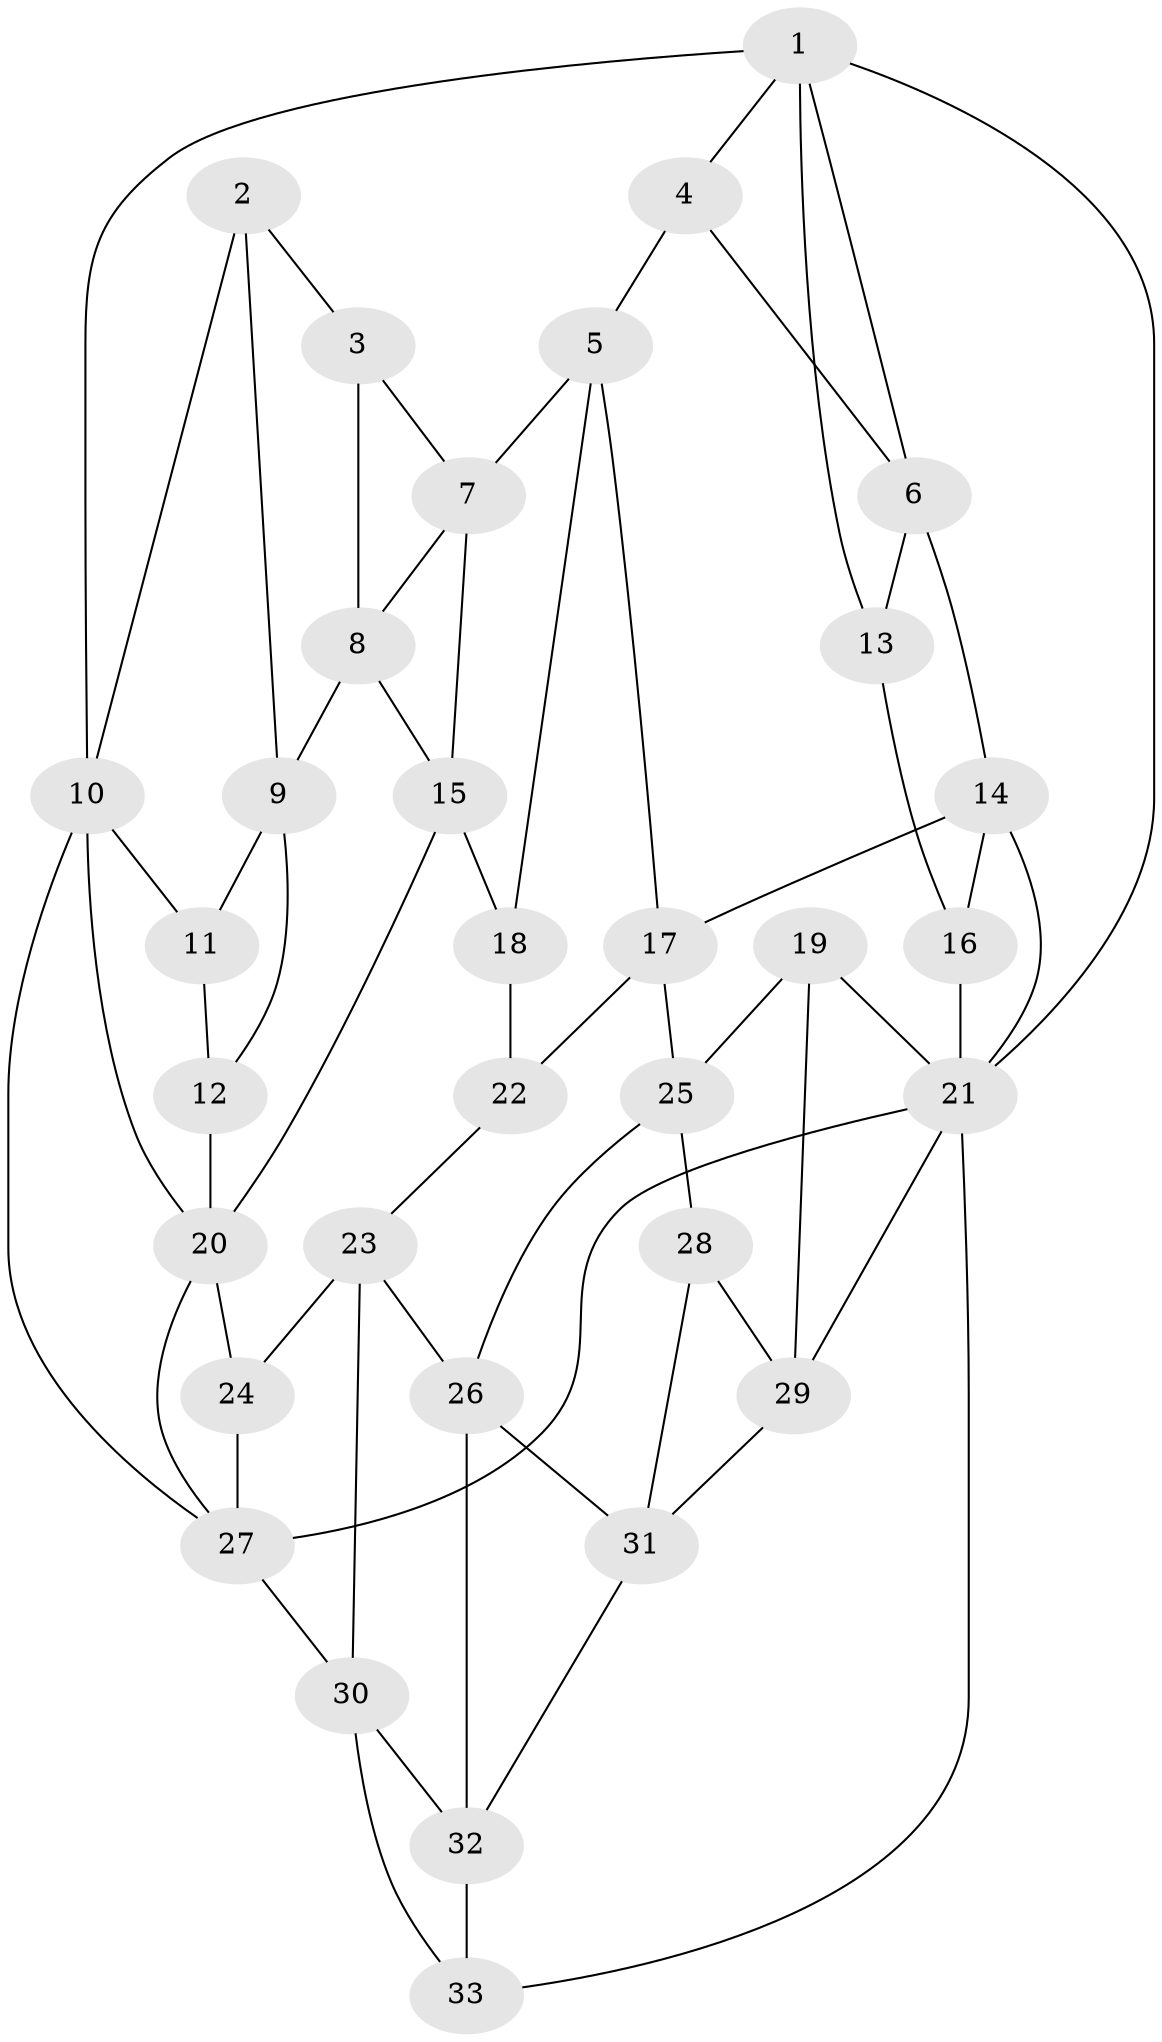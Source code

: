 // original degree distribution, {3: 0.030303030303030304, 4: 0.22727272727272727, 6: 0.19696969696969696, 5: 0.5454545454545454}
// Generated by graph-tools (version 1.1) at 2025/27/03/09/25 03:27:08]
// undirected, 33 vertices, 63 edges
graph export_dot {
graph [start="1"]
  node [color=gray90,style=filled];
  1;
  2;
  3;
  4;
  5;
  6;
  7;
  8;
  9;
  10;
  11;
  12;
  13;
  14;
  15;
  16;
  17;
  18;
  19;
  20;
  21;
  22;
  23;
  24;
  25;
  26;
  27;
  28;
  29;
  30;
  31;
  32;
  33;
  1 -- 4 [weight=1.0];
  1 -- 6 [weight=1.0];
  1 -- 10 [weight=1.0];
  1 -- 13 [weight=1.0];
  1 -- 21 [weight=1.0];
  2 -- 3 [weight=1.0];
  2 -- 9 [weight=1.0];
  2 -- 10 [weight=1.0];
  3 -- 7 [weight=1.0];
  3 -- 8 [weight=1.0];
  4 -- 5 [weight=1.0];
  4 -- 6 [weight=1.0];
  5 -- 7 [weight=1.0];
  5 -- 17 [weight=1.0];
  5 -- 18 [weight=1.0];
  6 -- 13 [weight=1.0];
  6 -- 14 [weight=1.0];
  7 -- 8 [weight=1.0];
  7 -- 15 [weight=1.0];
  8 -- 9 [weight=1.0];
  8 -- 15 [weight=1.0];
  9 -- 11 [weight=1.0];
  9 -- 12 [weight=1.0];
  10 -- 11 [weight=1.0];
  10 -- 20 [weight=1.0];
  10 -- 27 [weight=1.0];
  11 -- 12 [weight=2.0];
  12 -- 20 [weight=1.0];
  13 -- 16 [weight=2.0];
  14 -- 16 [weight=1.0];
  14 -- 17 [weight=1.0];
  14 -- 21 [weight=1.0];
  15 -- 18 [weight=1.0];
  15 -- 20 [weight=1.0];
  16 -- 21 [weight=1.0];
  17 -- 22 [weight=1.0];
  17 -- 25 [weight=1.0];
  18 -- 22 [weight=2.0];
  19 -- 21 [weight=1.0];
  19 -- 25 [weight=1.0];
  19 -- 29 [weight=1.0];
  20 -- 24 [weight=2.0];
  20 -- 27 [weight=1.0];
  21 -- 27 [weight=1.0];
  21 -- 29 [weight=1.0];
  21 -- 33 [weight=1.0];
  22 -- 23 [weight=1.0];
  23 -- 24 [weight=1.0];
  23 -- 26 [weight=1.0];
  23 -- 30 [weight=1.0];
  24 -- 27 [weight=1.0];
  25 -- 26 [weight=1.0];
  25 -- 28 [weight=1.0];
  26 -- 31 [weight=1.0];
  26 -- 32 [weight=1.0];
  27 -- 30 [weight=1.0];
  28 -- 29 [weight=1.0];
  28 -- 31 [weight=1.0];
  29 -- 31 [weight=1.0];
  30 -- 32 [weight=1.0];
  30 -- 33 [weight=1.0];
  31 -- 32 [weight=1.0];
  32 -- 33 [weight=1.0];
}
